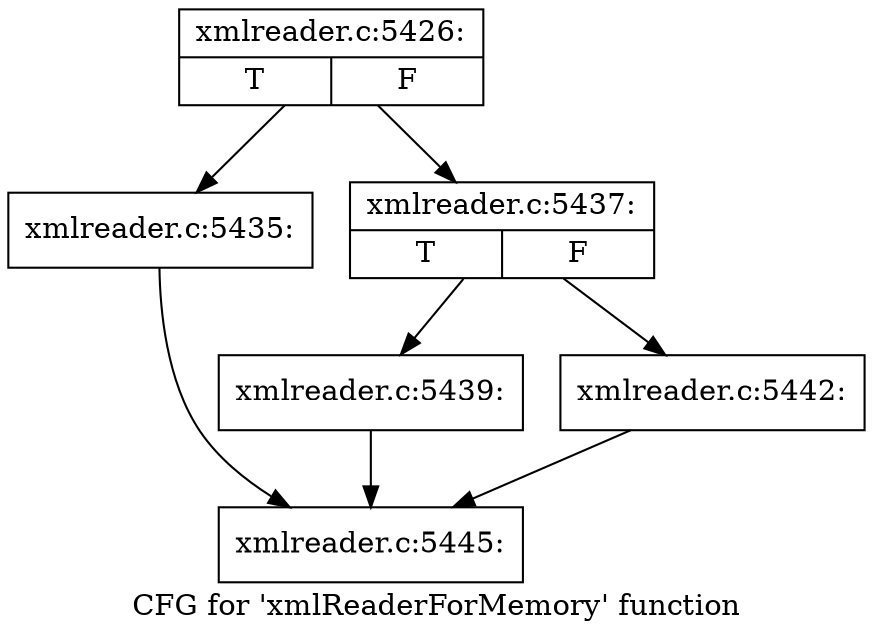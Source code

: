 digraph "CFG for 'xmlReaderForMemory' function" {
	label="CFG for 'xmlReaderForMemory' function";

	Node0x491ac90 [shape=record,label="{xmlreader.c:5426:|{<s0>T|<s1>F}}"];
	Node0x491ac90 -> Node0x491c720;
	Node0x491ac90 -> Node0x491ca50;
	Node0x491c720 [shape=record,label="{xmlreader.c:5435:}"];
	Node0x491c720 -> Node0x491ad80;
	Node0x491ca50 [shape=record,label="{xmlreader.c:5437:|{<s0>T|<s1>F}}"];
	Node0x491ca50 -> Node0x491d070;
	Node0x491ca50 -> Node0x491d0c0;
	Node0x491d070 [shape=record,label="{xmlreader.c:5439:}"];
	Node0x491d070 -> Node0x491ad80;
	Node0x491d0c0 [shape=record,label="{xmlreader.c:5442:}"];
	Node0x491d0c0 -> Node0x491ad80;
	Node0x491ad80 [shape=record,label="{xmlreader.c:5445:}"];
}
